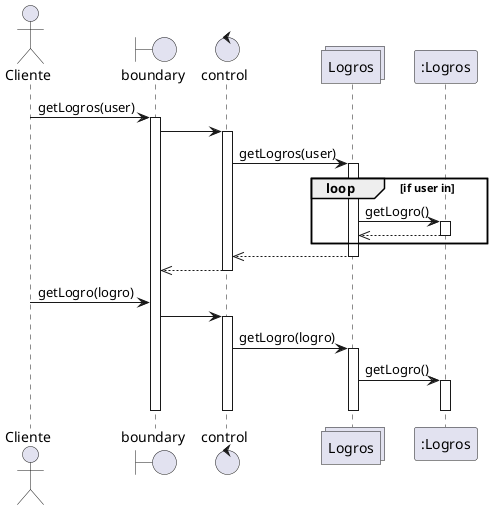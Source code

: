 @startuml mostrar Premios
actor "Cliente" as Client
boundary boundary
control control
collections Logros as prizes 
participant ":Logros" as prize
Client->boundary :getLogros(user)
activate boundary
boundary->control
activate control
control->prizes:getLogros(user)
activate prizes
loop if user in
  prizes->prize: getLogro()
  activate prize
  prizes<<--prize
  deactivate prize
end
control<<--prizes
deactivate prizes
boundary<<-- control
deactivate control

Client->boundary :getLogro(logro)
boundary -> control 
activate control
control -> prizes:getLogro(logro)
activate prizes
prizes -> prize:getLogro()
activate prize
deactivate prize
deactivate prizes
deactivate control
deactivate boundary


@enduml
